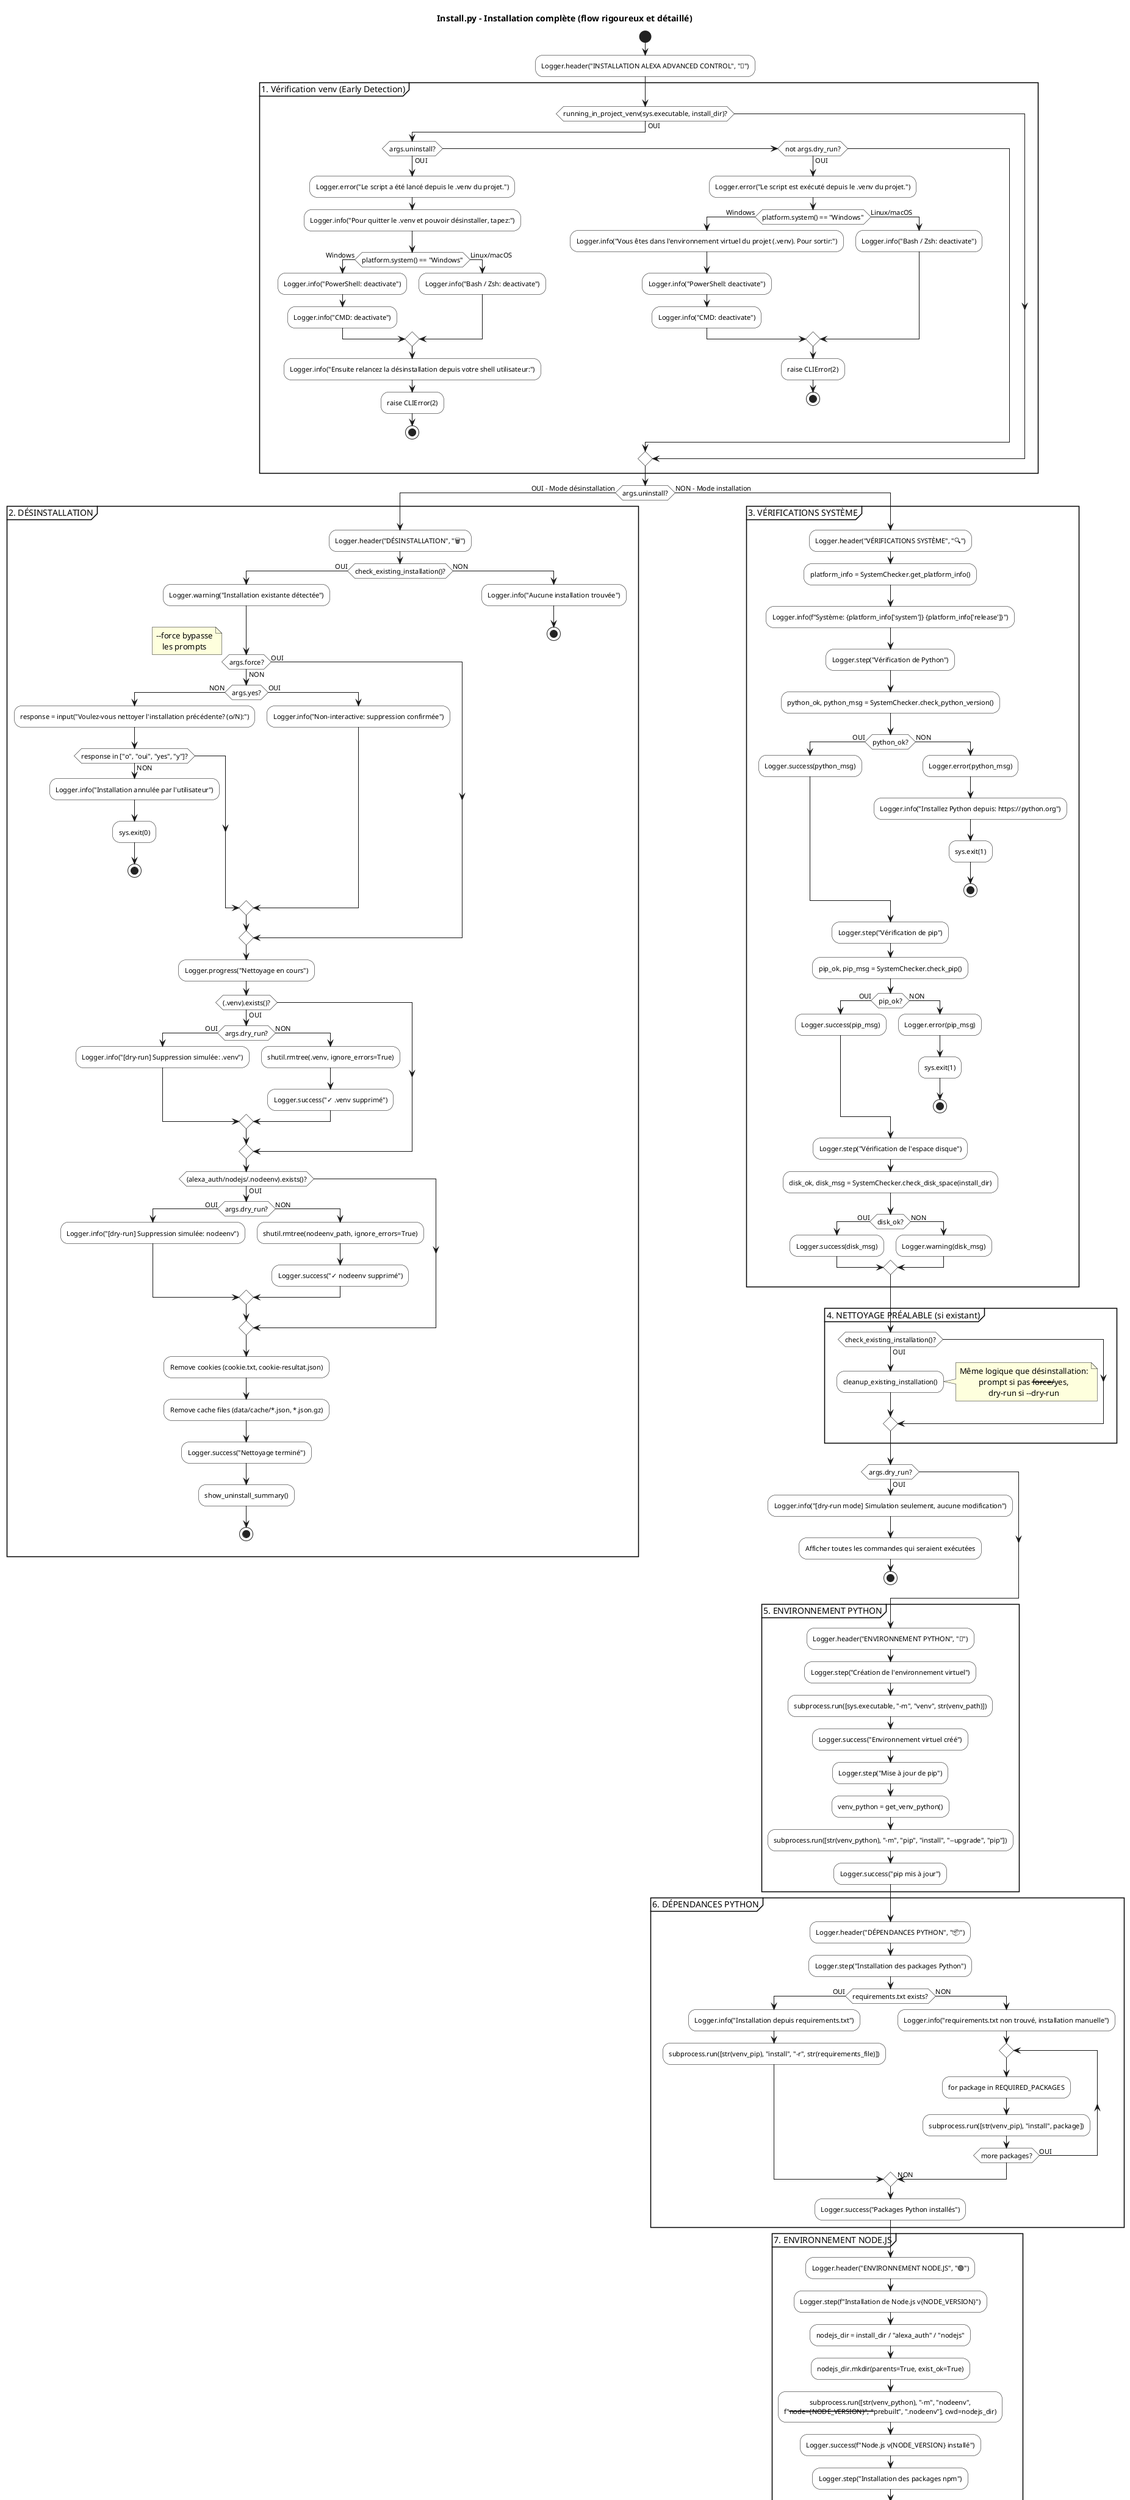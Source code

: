 @startuml
title Install.py - Installation complète (flow rigoureux et détaillé)
skinparam defaultTextAlignment center
skinparam activity {
  BackgroundColor White
  BorderColor Black
  FontSize 11
}

start
:Logger.header("INSTALLATION ALEXA ADVANCED CONTROL", "🚀");

partition "1. Vérification venv (Early Detection)" {
  if (running_in_project_venv(sys.executable, install_dir)?) then (OUI)
    if (args.uninstall?) then (OUI)
      :Logger.error("Le script a été lancé depuis le .venv du projet.");
      :Logger.info("Pour quitter le .venv et pouvoir désinstaller, tapez:");
      if (platform.system() == "Windows") then (Windows)
        :Logger.info("PowerShell: deactivate");
        :Logger.info("CMD: deactivate");
      else (Linux/macOS)
        :Logger.info("Bash / Zsh: deactivate");
      endif
      :Logger.info("Ensuite relancez la désinstallation depuis votre shell utilisateur:");
      :raise CLIError(2);
      stop
    else if (not args.dry_run?) then (OUI)
      :Logger.error("Le script est exécuté depuis le .venv du projet.");
      if (platform.system() == "Windows") then (Windows)
        :Logger.info("Vous êtes dans l'environnement virtuel du projet (.venv). Pour sortir:");
        :Logger.info("PowerShell: deactivate");
        :Logger.info("CMD: deactivate");
      else (Linux/macOS)
        :Logger.info("Bash / Zsh: deactivate");
      endif
      :raise CLIError(2);
      stop
    endif
  endif
}

if (args.uninstall?) then (OUI - Mode désinstallation)
  partition "2. DÉSINSTALLATION" {
    :Logger.header("DÉSINSTALLATION", "🗑️");
    if (check_existing_installation()?) then (OUI)
      :Logger.warning("Installation existante détectée");
      if (args.force?) then (NON)
        if (args.yes?) then (NON)
          :response = input("Voulez-vous nettoyer l'installation précédente? (o/N):");
          if (response in ["o", "oui", "yes", "y"]?) then (NON)
            :Logger.info("Installation annulée par l'utilisateur");
            :sys.exit(0);
            stop
          endif
        else (OUI)
          :Logger.info("Non-interactive: suppression confirmée");
        endif
      else (OUI)
        note right
          --force bypasse
          les prompts
        end note
      endif
      
      :Logger.progress("Nettoyage en cours");
      
      if ((.venv).exists()?) then (OUI)
        if (args.dry_run?) then (OUI)
          :Logger.info("[dry-run] Suppression simulée: .venv");
        else (NON)
          :shutil.rmtree(.venv, ignore_errors=True);
          :Logger.success("✓ .venv supprimé");
        endif
      endif
      
      if ((alexa_auth/nodejs/.nodeenv).exists()?) then (OUI)
        if (args.dry_run?) then (OUI)
          :Logger.info("[dry-run] Suppression simulée: nodeenv");
        else (NON)
          :shutil.rmtree(nodeenv_path, ignore_errors=True);
          :Logger.success("✓ nodeenv supprimé");
        endif
      endif
      
      :Remove cookies (cookie.txt, cookie-resultat.json);
      :Remove cache files (data/cache/*.json, *.json.gz);
      :Logger.success("Nettoyage terminé");
      
      :show_uninstall_summary();
      stop
    else (NON)
      :Logger.info("Aucune installation trouvée");
      stop
    endif
  }

else (NON - Mode installation)
  partition "3. VÉRIFICATIONS SYSTÈME" {
    :Logger.header("VÉRIFICATIONS SYSTÈME", "🔍");
    :platform_info = SystemChecker.get_platform_info();
    :Logger.info(f"Système: {platform_info['system']} {platform_info['release']}");
    
    :Logger.step("Vérification de Python");
    :python_ok, python_msg = SystemChecker.check_python_version();
    if (python_ok?) then (OUI)
      :Logger.success(python_msg);
    else (NON)
      :Logger.error(python_msg);
      :Logger.info("Installez Python depuis: https://python.org");
      :sys.exit(1);
      stop
    endif
    
    :Logger.step("Vérification de pip");
    :pip_ok, pip_msg = SystemChecker.check_pip();
    if (pip_ok?) then (OUI)
      :Logger.success(pip_msg);
    else (NON)
      :Logger.error(pip_msg);
      :sys.exit(1);
      stop
    endif
    
    :Logger.step("Vérification de l'espace disque");
    :disk_ok, disk_msg = SystemChecker.check_disk_space(install_dir);
    if (disk_ok?) then (OUI)
      :Logger.success(disk_msg);
    else (NON)
      :Logger.warning(disk_msg);
    endif
  }

  partition "4. NETTOYAGE PRÉALABLE (si existant)" {
    if (check_existing_installation()?) then (OUI)
      :cleanup_existing_installation();
      note right
        Même logique que désinstallation:
        prompt si pas --force/--yes,
        dry-run si --dry-run
      end note
    endif
  }

  if (args.dry_run?) then (OUI)
    :Logger.info("[dry-run mode] Simulation seulement, aucune modification");
    :Afficher toutes les commandes qui seraient exécutées;
    stop
  endif

  partition "5. ENVIRONNEMENT PYTHON" {
    :Logger.header("ENVIRONNEMENT PYTHON", "🐍");
    
    :Logger.step("Création de l'environnement virtuel");
    :subprocess.run([sys.executable, "-m", "venv", str(venv_path)]);
    :Logger.success("Environnement virtuel créé");
    
    :Logger.step("Mise à jour de pip");
    :venv_python = get_venv_python();
    :subprocess.run([str(venv_python), "-m", "pip", "install", "--upgrade", "pip"]);
    :Logger.success("pip mis à jour");
  }

  partition "6. DÉPENDANCES PYTHON" {
    :Logger.header("DÉPENDANCES PYTHON", "📦");
    :Logger.step("Installation des packages Python");
    
    if (requirements.txt exists?) then (OUI)
      :Logger.info("Installation depuis requirements.txt");
      :subprocess.run([str(venv_pip), "install", "-r", str(requirements_file)]);
    else (NON)
      :Logger.info("requirements.txt non trouvé, installation manuelle");
      repeat
        :for package in REQUIRED_PACKAGES;
        :subprocess.run([str(venv_pip), "install", package]);
      repeat while (more packages?) is (OUI)
      ->NON;
    endif
    
    :Logger.success("Packages Python installés");
  }

  partition "7. ENVIRONNEMENT NODE.JS" {
    :Logger.header("ENVIRONNEMENT NODE.JS", "🟢");
    
    :Logger.step(f"Installation de Node.js v{NODE_VERSION}");
    :nodejs_dir = install_dir / "alexa_auth" / "nodejs";
    :nodejs_dir.mkdir(parents=True, exist_ok=True);
    
    :subprocess.run([str(venv_python), "-m", "nodeenv", 
    f"--node={NODE_VERSION}", "--prebuilt", ".nodeenv"], cwd=nodejs_dir);
    :Logger.success(f"Node.js v{NODE_VERSION} installé");
    
    :Logger.step("Installation des packages npm");
    :node_path, npm_path = get_nodejs_paths();
    
    :result = subprocess.run([str(node_path), "--version"]);
    :Logger.success(f"Node.js {result.stdout.strip()} fonctionnel");
    
    repeat
      :for package in ["alexa-cookie2", "yargs"];
      :Logger.progress(f"Installation de {package}");
      :subprocess.run([str(npm_path), "install", package], cwd=nodejs_dir);
      :Logger.success(f"{package} installé");
    repeat while (more packages?) is (OUI)
    ->NON;
  }

  partition "8. CONFIGURATION FINALE" {
    :Logger.header("CONFIGURATION FINALE", "⚙️");
    
    :data_dir = install_dir / "data";
    if (not data_dir.exists()?) then (OUI)
      :Logger.step("Création du dossier data");
      :data_dir.mkdir(parents=True, exist_ok=True);
      :Logger.success("Dossier data créé");
    endif
    
    if (not args.skip_tests?) then (OUI)
      :Logger.step("Test de la configuration");
      
      :result = subprocess.run([str(venv_python), "-V"]);
      if (result success?) then (OUI)
        :version = result.stdout.strip() or result.stderr.strip();
        :Logger.success(f"Test Python réussi ({version})");
      else (NON)
        :Logger.error("Test Python échoué");
      endif
      
      :subprocess.run([str(node_path), "-e", "console.log('Node.js OK')"]);
      if (result success?) then (OUI)
        :Logger.success("Test Node.js réussi");
      else (NON)
        :Logger.error("Test Node.js échoué");
      endif
    else (NON)
      note right
        Tests sautés
        avec --skip-tests
      end note
    endif
  }

  partition "9. RÉSUMÉ FINAL" {
    :Logger.header("INSTALLATION TERMINÉE", "🎉");
    :Logger.success("Environnement Python (.venv) créé");
    :Logger.success("Dépendances du projet installées");
    :Logger.success(f"Node.js v{NODE_VERSION} installé via nodeenv");
    
    :Logger.header("INSTRUCTIONS", "📖");
    :activate_lines, _ = get_venv_instructions();
    if (platform.system() == "Windows") then (Windows)
      :print("PowerShell (Windows):");
      :print("  .\\.venv\\Scripts\\Activate.ps1");
      :print("CMD (Windows):");
      :print("  .\\.venv\\Scripts\\activate.bat");
    else (Linux/macOS)
      :print("Bash (Linux/macOS/WSL):");
      :print("  source .venv/bin/activate");
    endif
  }
  
  stop
endif

stop
@enduml

